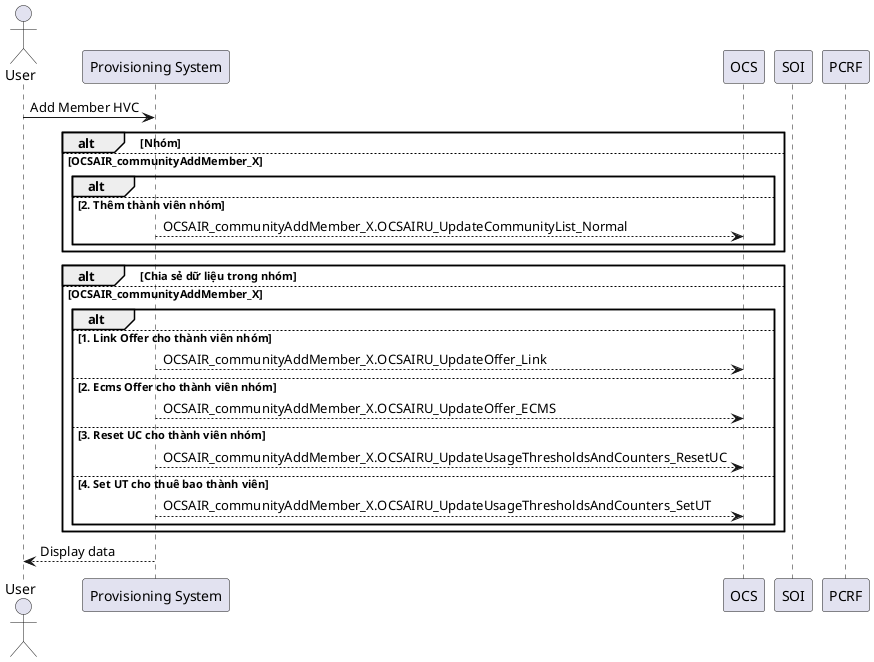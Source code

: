 @startuml
actor User
participant "Provisioning System" as pro
participant "OCS" as ocs
participant "SOI" as soi
participant "PCRF" as pcrf

User -> pro: Add Member HVC


alt Nhóm
    else OCSAIR_communityAddMember_X
    alt
        else 2. Thêm thành viên nhóm
            pro -->ocs: OCSAIR_communityAddMember_X.OCSAIRU_UpdateCommunityList_Normal
    end
end

alt Chia sẻ dữ liệu trong nhóm
else OCSAIR_communityAddMember_X
    alt
        else 1. Link Offer cho thành viên nhóm
            pro -->ocs: OCSAIR_communityAddMember_X.OCSAIRU_UpdateOffer_Link
        else 2. Ecms Offer cho thành viên nhóm
                pro -->ocs: OCSAIR_communityAddMember_X.OCSAIRU_UpdateOffer_ECMS
        else 3. Reset UC cho thành viên nhóm
            pro -->ocs: OCSAIR_communityAddMember_X.OCSAIRU_UpdateUsageThresholdsAndCounters_ResetUC
        else 4. Set UT cho thuê bao thành viên
                pro -->ocs: OCSAIR_communityAddMember_X.OCSAIRU_UpdateUsageThresholdsAndCounters_SetUT
    end
end

pro --> User: Display data
@enduml
